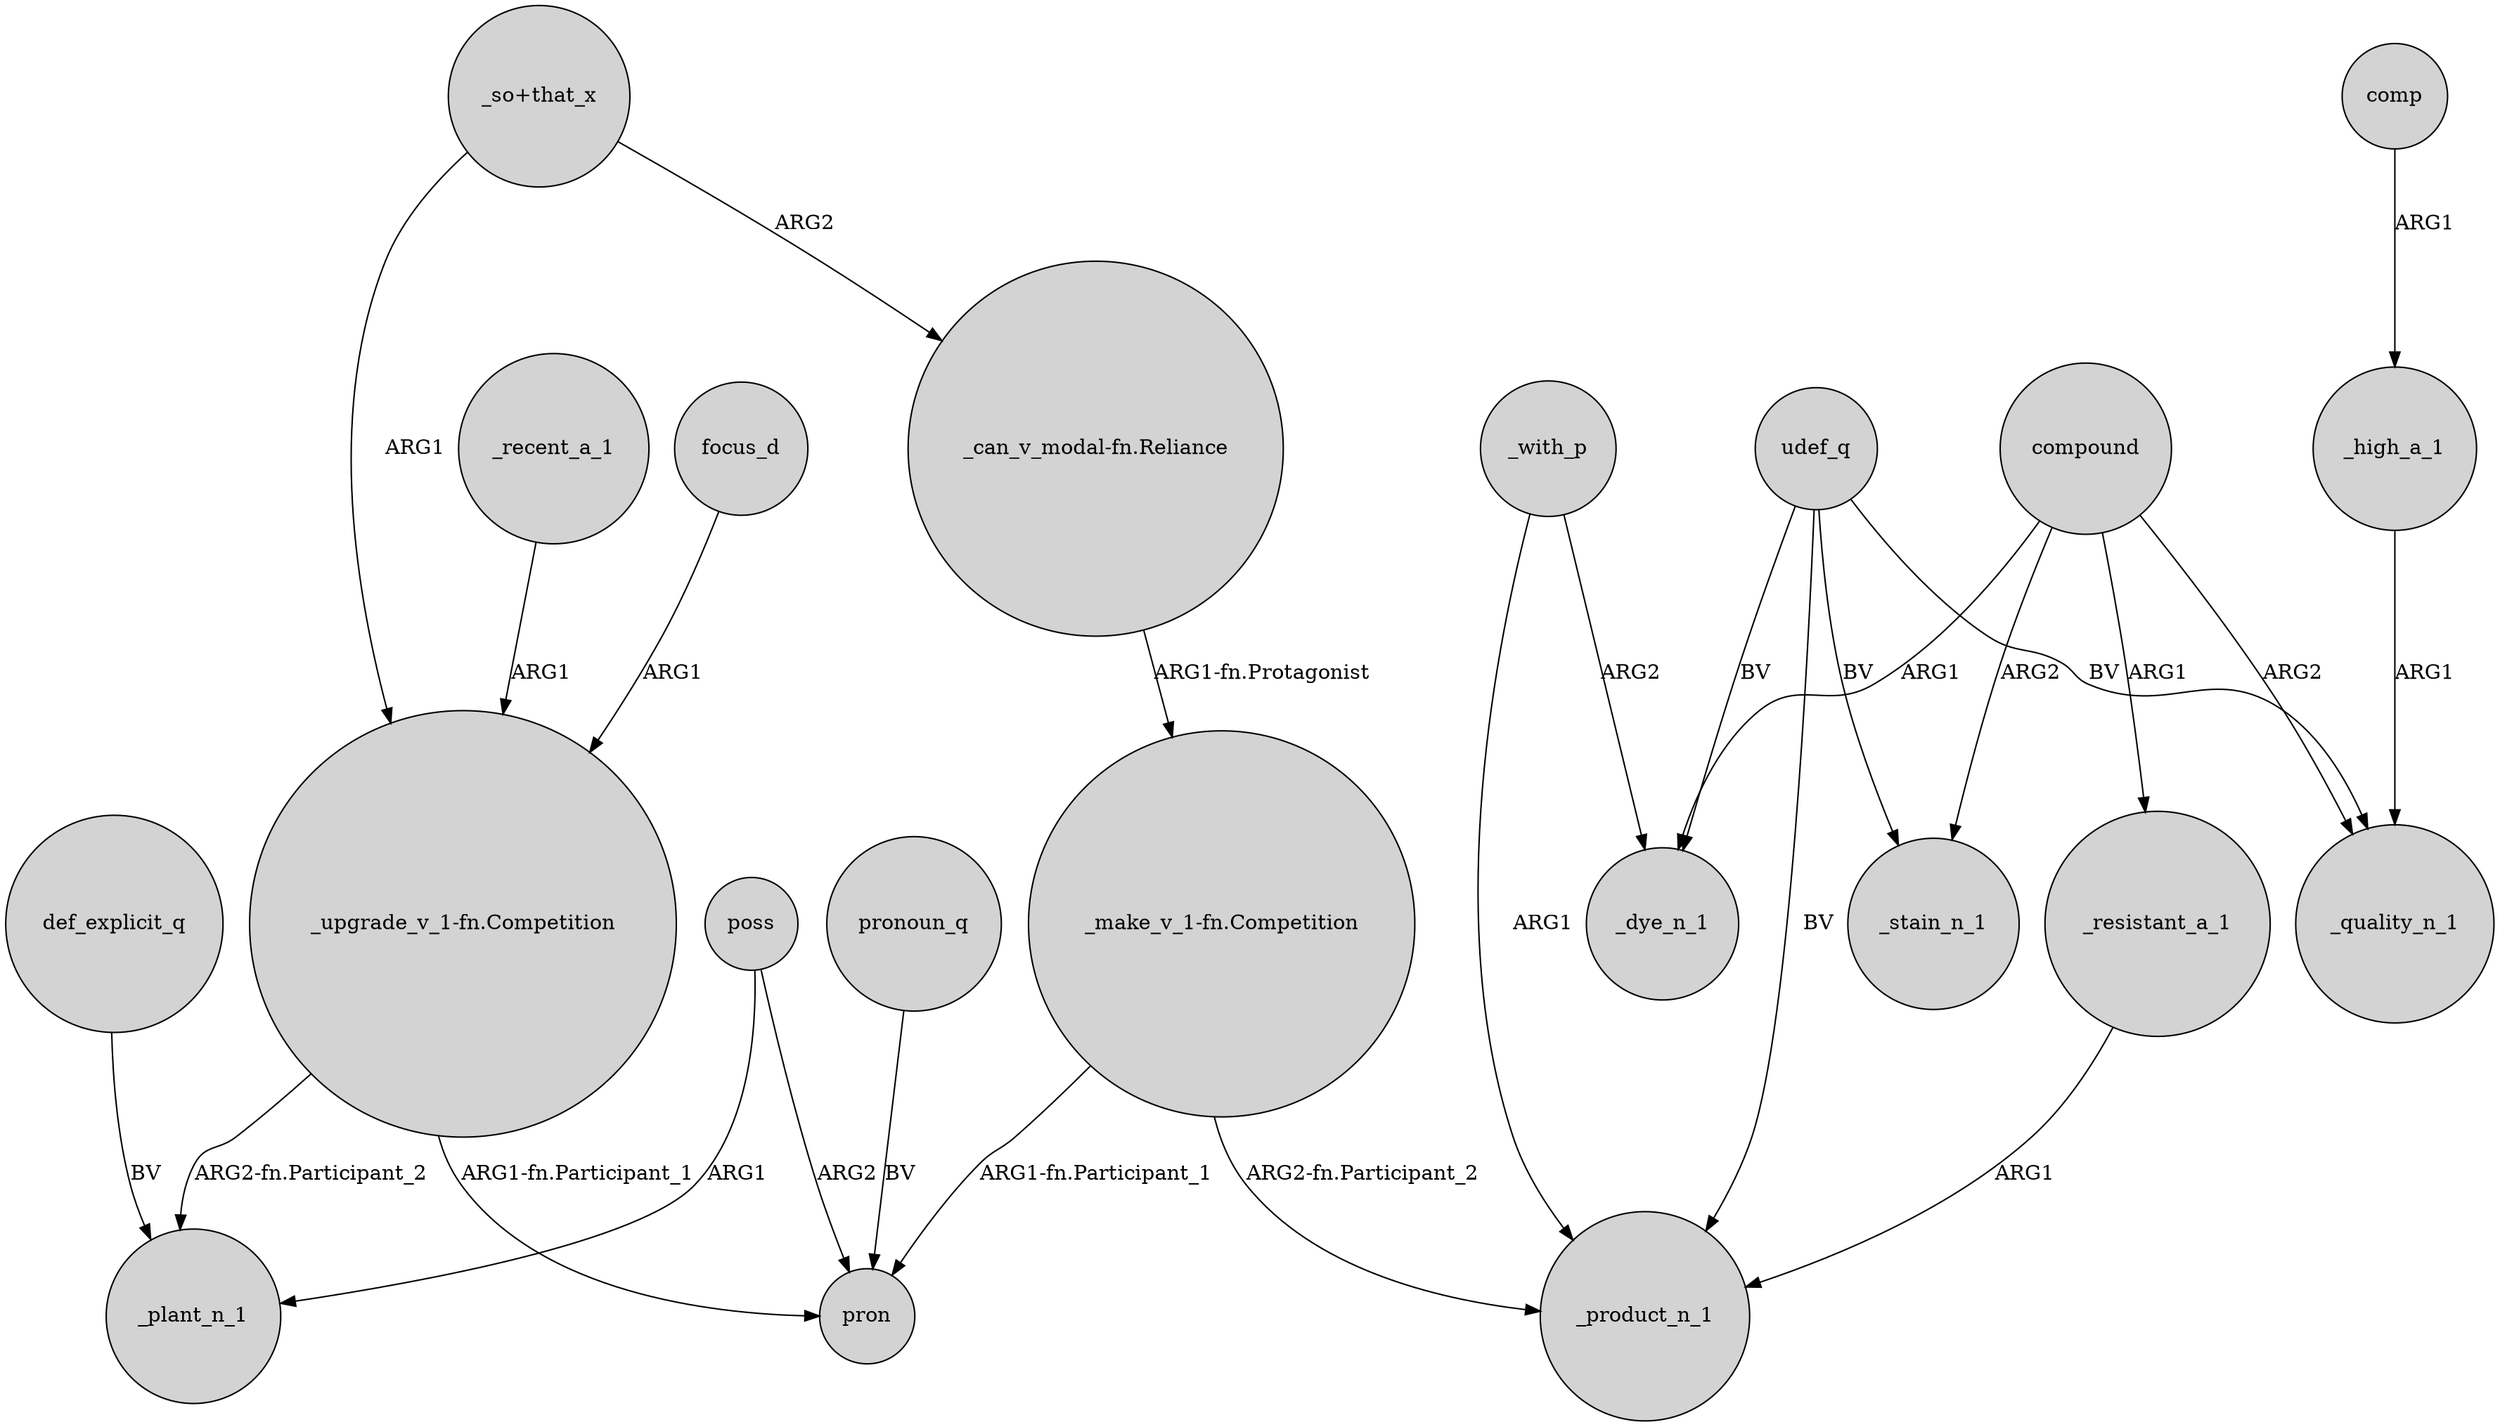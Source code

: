 digraph {
	node [shape=circle style=filled]
	poss -> _plant_n_1 [label=ARG1]
	_recent_a_1 -> "_upgrade_v_1-fn.Competition" [label=ARG1]
	compound -> _dye_n_1 [label=ARG1]
	"_so+that_x" -> "_can_v_modal-fn.Reliance" [label=ARG2]
	_resistant_a_1 -> _product_n_1 [label=ARG1]
	udef_q -> _stain_n_1 [label=BV]
	_with_p -> _dye_n_1 [label=ARG2]
	compound -> _resistant_a_1 [label=ARG1]
	_high_a_1 -> _quality_n_1 [label=ARG1]
	udef_q -> _product_n_1 [label=BV]
	"_make_v_1-fn.Competition" -> _product_n_1 [label="ARG2-fn.Participant_2"]
	udef_q -> _dye_n_1 [label=BV]
	"_upgrade_v_1-fn.Competition" -> _plant_n_1 [label="ARG2-fn.Participant_2"]
	pronoun_q -> pron [label=BV]
	def_explicit_q -> _plant_n_1 [label=BV]
	compound -> _stain_n_1 [label=ARG2]
	poss -> pron [label=ARG2]
	"_can_v_modal-fn.Reliance" -> "_make_v_1-fn.Competition" [label="ARG1-fn.Protagonist"]
	_with_p -> _product_n_1 [label=ARG1]
	udef_q -> _quality_n_1 [label=BV]
	"_make_v_1-fn.Competition" -> pron [label="ARG1-fn.Participant_1"]
	comp -> _high_a_1 [label=ARG1]
	compound -> _quality_n_1 [label=ARG2]
	focus_d -> "_upgrade_v_1-fn.Competition" [label=ARG1]
	"_upgrade_v_1-fn.Competition" -> pron [label="ARG1-fn.Participant_1"]
	"_so+that_x" -> "_upgrade_v_1-fn.Competition" [label=ARG1]
}
